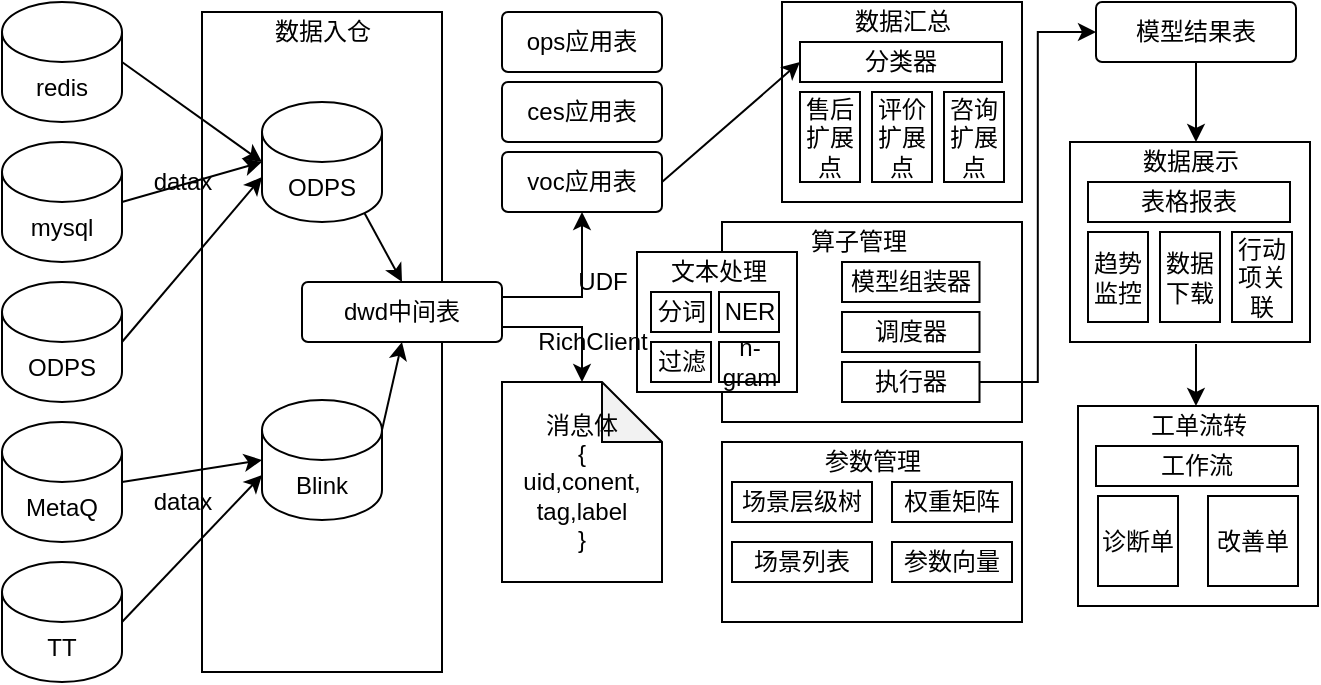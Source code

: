 <mxfile version="16.5.6" type="github">
  <diagram id="LrDT-2fnjlLrGnoS8Kym" name="Page-1">
    <mxGraphModel dx="903" dy="570" grid="1" gridSize="10" guides="1" tooltips="1" connect="1" arrows="1" fold="1" page="1" pageScale="1" pageWidth="826" pageHeight="1169" math="0" shadow="0">
      <root>
        <mxCell id="0" />
        <mxCell id="1" parent="0" />
        <mxCell id="NIo4wRNYglLKpnFKmgiN-8" value="" style="verticalLabelPosition=bottom;verticalAlign=top;html=1;shape=mxgraph.basic.rect;fillColor2=none;strokeWidth=1;size=20;indent=5;" vertex="1" parent="1">
          <mxGeometry x="200" y="125" width="120" height="330" as="geometry" />
        </mxCell>
        <mxCell id="NIo4wRNYglLKpnFKmgiN-1" value="redis" style="shape=cylinder3;whiteSpace=wrap;html=1;boundedLbl=1;backgroundOutline=1;size=15;" vertex="1" parent="1">
          <mxGeometry x="100" y="120" width="60" height="60" as="geometry" />
        </mxCell>
        <mxCell id="NIo4wRNYglLKpnFKmgiN-2" value="mysql" style="shape=cylinder3;whiteSpace=wrap;html=1;boundedLbl=1;backgroundOutline=1;size=15;" vertex="1" parent="1">
          <mxGeometry x="100" y="190" width="60" height="60" as="geometry" />
        </mxCell>
        <mxCell id="NIo4wRNYglLKpnFKmgiN-3" value="ODPS" style="shape=cylinder3;whiteSpace=wrap;html=1;boundedLbl=1;backgroundOutline=1;size=15;" vertex="1" parent="1">
          <mxGeometry x="100" y="260" width="60" height="60" as="geometry" />
        </mxCell>
        <mxCell id="NIo4wRNYglLKpnFKmgiN-4" value="MetaQ" style="shape=cylinder3;whiteSpace=wrap;html=1;boundedLbl=1;backgroundOutline=1;size=15;" vertex="1" parent="1">
          <mxGeometry x="100" y="330" width="60" height="60" as="geometry" />
        </mxCell>
        <mxCell id="NIo4wRNYglLKpnFKmgiN-5" value="TT" style="shape=cylinder3;whiteSpace=wrap;html=1;boundedLbl=1;backgroundOutline=1;size=15;" vertex="1" parent="1">
          <mxGeometry x="100" y="400" width="60" height="60" as="geometry" />
        </mxCell>
        <mxCell id="NIo4wRNYglLKpnFKmgiN-6" value="ODPS" style="shape=cylinder3;whiteSpace=wrap;html=1;boundedLbl=1;backgroundOutline=1;size=15;" vertex="1" parent="1">
          <mxGeometry x="230" y="170" width="60" height="60" as="geometry" />
        </mxCell>
        <mxCell id="NIo4wRNYglLKpnFKmgiN-7" value="Blink" style="shape=cylinder3;whiteSpace=wrap;html=1;boundedLbl=1;backgroundOutline=1;size=15;" vertex="1" parent="1">
          <mxGeometry x="230" y="319" width="60" height="60" as="geometry" />
        </mxCell>
        <mxCell id="NIo4wRNYglLKpnFKmgiN-9" value="数据入仓" style="text;html=1;align=center;verticalAlign=middle;resizable=0;points=[];autosize=1;strokeColor=none;fillColor=none;" vertex="1" parent="1">
          <mxGeometry x="230" y="125" width="60" height="20" as="geometry" />
        </mxCell>
        <mxCell id="NIo4wRNYglLKpnFKmgiN-10" value="" style="endArrow=classic;html=1;rounded=0;exitX=1;exitY=0.5;exitDx=0;exitDy=0;exitPerimeter=0;entryX=0;entryY=0.5;entryDx=0;entryDy=0;entryPerimeter=0;" edge="1" parent="1" source="NIo4wRNYglLKpnFKmgiN-1" target="NIo4wRNYglLKpnFKmgiN-6">
          <mxGeometry width="50" height="50" relative="1" as="geometry">
            <mxPoint x="390" y="320" as="sourcePoint" />
            <mxPoint x="440" y="270" as="targetPoint" />
          </mxGeometry>
        </mxCell>
        <mxCell id="NIo4wRNYglLKpnFKmgiN-11" value="" style="endArrow=classic;html=1;rounded=0;exitX=1;exitY=0.5;exitDx=0;exitDy=0;exitPerimeter=0;entryX=0;entryY=0.5;entryDx=0;entryDy=0;entryPerimeter=0;" edge="1" parent="1" source="NIo4wRNYglLKpnFKmgiN-2" target="NIo4wRNYglLKpnFKmgiN-6">
          <mxGeometry width="50" height="50" relative="1" as="geometry">
            <mxPoint x="170" y="160" as="sourcePoint" />
            <mxPoint x="240" y="230" as="targetPoint" />
          </mxGeometry>
        </mxCell>
        <mxCell id="NIo4wRNYglLKpnFKmgiN-12" value="" style="endArrow=classic;html=1;rounded=0;exitX=1;exitY=0.5;exitDx=0;exitDy=0;exitPerimeter=0;entryX=0;entryY=0;entryDx=0;entryDy=37.5;entryPerimeter=0;" edge="1" parent="1" source="NIo4wRNYglLKpnFKmgiN-3" target="NIo4wRNYglLKpnFKmgiN-6">
          <mxGeometry width="50" height="50" relative="1" as="geometry">
            <mxPoint x="170" y="230" as="sourcePoint" />
            <mxPoint x="240" y="230" as="targetPoint" />
          </mxGeometry>
        </mxCell>
        <mxCell id="NIo4wRNYglLKpnFKmgiN-13" value="" style="endArrow=classic;html=1;rounded=0;exitX=1;exitY=0.5;exitDx=0;exitDy=0;exitPerimeter=0;entryX=0;entryY=0.5;entryDx=0;entryDy=0;entryPerimeter=0;" edge="1" parent="1" source="NIo4wRNYglLKpnFKmgiN-4" target="NIo4wRNYglLKpnFKmgiN-7">
          <mxGeometry width="50" height="50" relative="1" as="geometry">
            <mxPoint x="170" y="300" as="sourcePoint" />
            <mxPoint x="240" y="237.5" as="targetPoint" />
          </mxGeometry>
        </mxCell>
        <mxCell id="NIo4wRNYglLKpnFKmgiN-14" value="" style="endArrow=classic;html=1;rounded=0;exitX=1;exitY=0.5;exitDx=0;exitDy=0;exitPerimeter=0;entryX=0;entryY=0;entryDx=0;entryDy=37.5;entryPerimeter=0;" edge="1" parent="1" source="NIo4wRNYglLKpnFKmgiN-5" target="NIo4wRNYglLKpnFKmgiN-7">
          <mxGeometry width="50" height="50" relative="1" as="geometry">
            <mxPoint x="170" y="370" as="sourcePoint" />
            <mxPoint x="240" y="340" as="targetPoint" />
          </mxGeometry>
        </mxCell>
        <mxCell id="NIo4wRNYglLKpnFKmgiN-15" value="datax" style="text;html=1;align=center;verticalAlign=middle;resizable=0;points=[];autosize=1;strokeColor=none;fillColor=none;" vertex="1" parent="1">
          <mxGeometry x="170" y="200" width="40" height="20" as="geometry" />
        </mxCell>
        <mxCell id="NIo4wRNYglLKpnFKmgiN-17" value="datax" style="text;html=1;align=center;verticalAlign=middle;resizable=0;points=[];autosize=1;strokeColor=none;fillColor=none;" vertex="1" parent="1">
          <mxGeometry x="170" y="360" width="40" height="20" as="geometry" />
        </mxCell>
        <mxCell id="NIo4wRNYglLKpnFKmgiN-18" value="dwd中间表" style="rounded=1;arcSize=10;whiteSpace=wrap;html=1;align=center;" vertex="1" parent="1">
          <mxGeometry x="250" y="260" width="100" height="30" as="geometry" />
        </mxCell>
        <mxCell id="NIo4wRNYglLKpnFKmgiN-19" value="" style="endArrow=classic;html=1;rounded=0;exitX=0.855;exitY=1;exitDx=0;exitDy=-4.35;exitPerimeter=0;entryX=0.5;entryY=0;entryDx=0;entryDy=0;" edge="1" parent="1" source="NIo4wRNYglLKpnFKmgiN-6" target="NIo4wRNYglLKpnFKmgiN-18">
          <mxGeometry width="50" height="50" relative="1" as="geometry">
            <mxPoint x="170" y="300" as="sourcePoint" />
            <mxPoint x="240" y="217.5" as="targetPoint" />
          </mxGeometry>
        </mxCell>
        <mxCell id="NIo4wRNYglLKpnFKmgiN-20" value="" style="endArrow=classic;html=1;rounded=0;exitX=1;exitY=0;exitDx=0;exitDy=15;exitPerimeter=0;entryX=0.5;entryY=1;entryDx=0;entryDy=0;" edge="1" parent="1" source="NIo4wRNYglLKpnFKmgiN-7" target="NIo4wRNYglLKpnFKmgiN-18">
          <mxGeometry width="50" height="50" relative="1" as="geometry">
            <mxPoint x="291.3" y="235.65" as="sourcePoint" />
            <mxPoint x="310" y="270" as="targetPoint" />
          </mxGeometry>
        </mxCell>
        <mxCell id="NIo4wRNYglLKpnFKmgiN-21" value="ops应用表" style="rounded=1;arcSize=10;whiteSpace=wrap;html=1;align=center;" vertex="1" parent="1">
          <mxGeometry x="350" y="125" width="80" height="30" as="geometry" />
        </mxCell>
        <mxCell id="NIo4wRNYglLKpnFKmgiN-22" value="ces应用表" style="rounded=1;arcSize=10;whiteSpace=wrap;html=1;align=center;" vertex="1" parent="1">
          <mxGeometry x="350" y="160" width="80" height="30" as="geometry" />
        </mxCell>
        <mxCell id="NIo4wRNYglLKpnFKmgiN-23" value="voc应用表" style="rounded=1;arcSize=10;whiteSpace=wrap;html=1;align=center;" vertex="1" parent="1">
          <mxGeometry x="350" y="195" width="80" height="30" as="geometry" />
        </mxCell>
        <mxCell id="NIo4wRNYglLKpnFKmgiN-24" value="" style="endArrow=classic;html=1;rounded=0;exitX=1;exitY=0.25;exitDx=0;exitDy=0;entryX=0.5;entryY=1;entryDx=0;entryDy=0;edgeStyle=orthogonalEdgeStyle;" edge="1" parent="1" source="NIo4wRNYglLKpnFKmgiN-18" target="NIo4wRNYglLKpnFKmgiN-23">
          <mxGeometry width="50" height="50" relative="1" as="geometry">
            <mxPoint x="390" y="320" as="sourcePoint" />
            <mxPoint x="440" y="270" as="targetPoint" />
          </mxGeometry>
        </mxCell>
        <mxCell id="NIo4wRNYglLKpnFKmgiN-25" value="" style="endArrow=classic;html=1;rounded=0;exitX=1;exitY=0.75;exitDx=0;exitDy=0;entryX=0.5;entryY=0;entryDx=0;entryDy=0;edgeStyle=orthogonalEdgeStyle;entryPerimeter=0;" edge="1" parent="1" source="NIo4wRNYglLKpnFKmgiN-18" target="NIo4wRNYglLKpnFKmgiN-26">
          <mxGeometry width="50" height="50" relative="1" as="geometry">
            <mxPoint x="360" y="277.5" as="sourcePoint" />
            <mxPoint x="400" y="235" as="targetPoint" />
          </mxGeometry>
        </mxCell>
        <mxCell id="NIo4wRNYglLKpnFKmgiN-26" value="消息体&lt;br&gt;{&lt;br&gt;uid,conent,&lt;br&gt;tag,label&lt;br&gt;}" style="shape=note;whiteSpace=wrap;html=1;backgroundOutline=1;darkOpacity=0.05;" vertex="1" parent="1">
          <mxGeometry x="350" y="310" width="80" height="100" as="geometry" />
        </mxCell>
        <mxCell id="NIo4wRNYglLKpnFKmgiN-29" value="" style="group" vertex="1" connectable="0" parent="1">
          <mxGeometry x="490" y="120" width="120" height="100" as="geometry" />
        </mxCell>
        <mxCell id="NIo4wRNYglLKpnFKmgiN-27" value="" style="verticalLabelPosition=bottom;verticalAlign=top;html=1;shape=mxgraph.basic.rect;fillColor2=none;strokeWidth=1;size=20;indent=5;" vertex="1" parent="NIo4wRNYglLKpnFKmgiN-29">
          <mxGeometry width="120" height="100" as="geometry" />
        </mxCell>
        <mxCell id="NIo4wRNYglLKpnFKmgiN-28" value="数据汇总" style="text;html=1;align=center;verticalAlign=middle;resizable=0;points=[];autosize=1;strokeColor=none;fillColor=none;" vertex="1" parent="NIo4wRNYglLKpnFKmgiN-29">
          <mxGeometry x="30" width="60" height="20" as="geometry" />
        </mxCell>
        <mxCell id="NIo4wRNYglLKpnFKmgiN-36" value="分类器" style="rounded=0;whiteSpace=wrap;html=1;" vertex="1" parent="NIo4wRNYglLKpnFKmgiN-29">
          <mxGeometry x="9" y="20" width="101" height="20" as="geometry" />
        </mxCell>
        <mxCell id="NIo4wRNYglLKpnFKmgiN-37" value="售后扩展点" style="rounded=0;whiteSpace=wrap;html=1;" vertex="1" parent="NIo4wRNYglLKpnFKmgiN-29">
          <mxGeometry x="9" y="45" width="30" height="45" as="geometry" />
        </mxCell>
        <mxCell id="NIo4wRNYglLKpnFKmgiN-38" value="评价扩展点" style="rounded=0;whiteSpace=wrap;html=1;" vertex="1" parent="NIo4wRNYglLKpnFKmgiN-29">
          <mxGeometry x="45" y="45" width="30" height="45" as="geometry" />
        </mxCell>
        <mxCell id="NIo4wRNYglLKpnFKmgiN-39" value="咨询扩展点" style="rounded=0;whiteSpace=wrap;html=1;" vertex="1" parent="NIo4wRNYglLKpnFKmgiN-29">
          <mxGeometry x="81" y="45" width="30" height="45" as="geometry" />
        </mxCell>
        <mxCell id="NIo4wRNYglLKpnFKmgiN-30" value="" style="group" vertex="1" connectable="0" parent="1">
          <mxGeometry x="490" y="340" width="120" height="100" as="geometry" />
        </mxCell>
        <mxCell id="NIo4wRNYglLKpnFKmgiN-31" value="" style="verticalLabelPosition=bottom;verticalAlign=top;html=1;shape=mxgraph.basic.rect;fillColor2=none;strokeWidth=1;size=20;indent=5;" vertex="1" parent="NIo4wRNYglLKpnFKmgiN-30">
          <mxGeometry x="-30" width="150" height="90" as="geometry" />
        </mxCell>
        <mxCell id="NIo4wRNYglLKpnFKmgiN-32" value="参数管理" style="text;html=1;align=center;verticalAlign=middle;resizable=0;points=[];autosize=1;strokeColor=none;fillColor=none;" vertex="1" parent="NIo4wRNYglLKpnFKmgiN-30">
          <mxGeometry x="15" width="60" height="20" as="geometry" />
        </mxCell>
        <mxCell id="NIo4wRNYglLKpnFKmgiN-53" value="场景层级树" style="rounded=0;whiteSpace=wrap;html=1;" vertex="1" parent="NIo4wRNYglLKpnFKmgiN-30">
          <mxGeometry x="-25" y="20" width="70" height="20" as="geometry" />
        </mxCell>
        <mxCell id="NIo4wRNYglLKpnFKmgiN-54" value="场景列表" style="rounded=0;whiteSpace=wrap;html=1;" vertex="1" parent="NIo4wRNYglLKpnFKmgiN-30">
          <mxGeometry x="-25" y="50" width="70" height="20" as="geometry" />
        </mxCell>
        <mxCell id="NIo4wRNYglLKpnFKmgiN-55" value="权重矩阵" style="rounded=0;whiteSpace=wrap;html=1;" vertex="1" parent="NIo4wRNYglLKpnFKmgiN-30">
          <mxGeometry x="55" y="20" width="60" height="20" as="geometry" />
        </mxCell>
        <mxCell id="NIo4wRNYglLKpnFKmgiN-56" value="参数向量" style="rounded=0;whiteSpace=wrap;html=1;" vertex="1" parent="NIo4wRNYglLKpnFKmgiN-30">
          <mxGeometry x="55" y="50" width="60" height="20" as="geometry" />
        </mxCell>
        <mxCell id="NIo4wRNYglLKpnFKmgiN-33" value="" style="group" vertex="1" connectable="0" parent="1">
          <mxGeometry x="460" y="230" width="150" height="100" as="geometry" />
        </mxCell>
        <mxCell id="NIo4wRNYglLKpnFKmgiN-34" value="" style="verticalLabelPosition=bottom;verticalAlign=top;html=1;shape=mxgraph.basic.rect;fillColor2=none;strokeWidth=1;size=20;indent=5;" vertex="1" parent="NIo4wRNYglLKpnFKmgiN-33">
          <mxGeometry width="150" height="100" as="geometry" />
        </mxCell>
        <mxCell id="NIo4wRNYglLKpnFKmgiN-35" value="算子管理" style="text;html=1;align=center;verticalAlign=middle;resizable=0;points=[];autosize=1;strokeColor=none;fillColor=none;" vertex="1" parent="NIo4wRNYglLKpnFKmgiN-33">
          <mxGeometry x="37.5" width="60" height="20" as="geometry" />
        </mxCell>
        <mxCell id="NIo4wRNYglLKpnFKmgiN-41" value="" style="group" vertex="1" connectable="0" parent="NIo4wRNYglLKpnFKmgiN-33">
          <mxGeometry x="-42.5" y="15" width="80" height="70" as="geometry" />
        </mxCell>
        <mxCell id="NIo4wRNYglLKpnFKmgiN-42" value="" style="verticalLabelPosition=bottom;verticalAlign=top;html=1;shape=mxgraph.basic.rect;fillColor2=none;strokeWidth=1;size=20;indent=5;" vertex="1" parent="NIo4wRNYglLKpnFKmgiN-41">
          <mxGeometry width="80" height="70" as="geometry" />
        </mxCell>
        <mxCell id="NIo4wRNYglLKpnFKmgiN-43" value="文本处理" style="text;html=1;align=center;verticalAlign=middle;resizable=0;points=[];autosize=1;strokeColor=none;fillColor=none;" vertex="1" parent="NIo4wRNYglLKpnFKmgiN-41">
          <mxGeometry x="10" width="60" height="20" as="geometry" />
        </mxCell>
        <mxCell id="NIo4wRNYglLKpnFKmgiN-44" value="分词" style="rounded=0;whiteSpace=wrap;html=1;" vertex="1" parent="NIo4wRNYglLKpnFKmgiN-41">
          <mxGeometry x="7" y="20" width="30" height="20" as="geometry" />
        </mxCell>
        <mxCell id="NIo4wRNYglLKpnFKmgiN-45" value="NER" style="rounded=0;whiteSpace=wrap;html=1;" vertex="1" parent="NIo4wRNYglLKpnFKmgiN-41">
          <mxGeometry x="41" y="20" width="30" height="20" as="geometry" />
        </mxCell>
        <mxCell id="NIo4wRNYglLKpnFKmgiN-46" value="过滤" style="rounded=0;whiteSpace=wrap;html=1;" vertex="1" parent="NIo4wRNYglLKpnFKmgiN-41">
          <mxGeometry x="7" y="45" width="30" height="20" as="geometry" />
        </mxCell>
        <mxCell id="NIo4wRNYglLKpnFKmgiN-47" value="n-gram" style="rounded=0;whiteSpace=wrap;html=1;" vertex="1" parent="NIo4wRNYglLKpnFKmgiN-41">
          <mxGeometry x="41" y="45" width="30" height="20" as="geometry" />
        </mxCell>
        <mxCell id="NIo4wRNYglLKpnFKmgiN-50" value="模型组装器" style="rounded=0;whiteSpace=wrap;html=1;" vertex="1" parent="NIo4wRNYglLKpnFKmgiN-33">
          <mxGeometry x="60" y="20" width="68.75" height="20" as="geometry" />
        </mxCell>
        <mxCell id="NIo4wRNYglLKpnFKmgiN-51" value="调度器" style="rounded=0;whiteSpace=wrap;html=1;" vertex="1" parent="NIo4wRNYglLKpnFKmgiN-33">
          <mxGeometry x="60" y="45" width="68.75" height="20" as="geometry" />
        </mxCell>
        <mxCell id="NIo4wRNYglLKpnFKmgiN-52" value="执行器" style="rounded=0;whiteSpace=wrap;html=1;" vertex="1" parent="NIo4wRNYglLKpnFKmgiN-33">
          <mxGeometry x="60" y="70" width="68.75" height="20" as="geometry" />
        </mxCell>
        <mxCell id="NIo4wRNYglLKpnFKmgiN-40" value="" style="endArrow=classic;html=1;rounded=0;exitX=1;exitY=0.5;exitDx=0;exitDy=0;entryX=0;entryY=0.5;entryDx=0;entryDy=0;" edge="1" parent="1" source="NIo4wRNYglLKpnFKmgiN-23" target="NIo4wRNYglLKpnFKmgiN-36">
          <mxGeometry width="50" height="50" relative="1" as="geometry">
            <mxPoint x="291.3" y="235.65" as="sourcePoint" />
            <mxPoint x="310" y="270" as="targetPoint" />
          </mxGeometry>
        </mxCell>
        <mxCell id="NIo4wRNYglLKpnFKmgiN-48" value="UDF" style="text;html=1;align=center;verticalAlign=middle;resizable=0;points=[];autosize=1;strokeColor=none;fillColor=none;" vertex="1" parent="1">
          <mxGeometry x="380" y="250" width="40" height="20" as="geometry" />
        </mxCell>
        <mxCell id="NIo4wRNYglLKpnFKmgiN-49" value="RichClient" style="text;html=1;align=center;verticalAlign=middle;resizable=0;points=[];autosize=1;strokeColor=none;fillColor=none;" vertex="1" parent="1">
          <mxGeometry x="360" y="280" width="70" height="20" as="geometry" />
        </mxCell>
        <mxCell id="NIo4wRNYglLKpnFKmgiN-57" value="模型结果表" style="rounded=1;arcSize=10;whiteSpace=wrap;html=1;align=center;" vertex="1" parent="1">
          <mxGeometry x="647" y="120" width="100" height="30" as="geometry" />
        </mxCell>
        <mxCell id="NIo4wRNYglLKpnFKmgiN-58" value="" style="endArrow=classic;html=1;rounded=0;exitX=1;exitY=0.5;exitDx=0;exitDy=0;entryX=0;entryY=0.5;entryDx=0;entryDy=0;edgeStyle=orthogonalEdgeStyle;" edge="1" parent="1" source="NIo4wRNYglLKpnFKmgiN-52" target="NIo4wRNYglLKpnFKmgiN-57">
          <mxGeometry width="50" height="50" relative="1" as="geometry">
            <mxPoint x="300" y="344" as="sourcePoint" />
            <mxPoint x="310" y="300" as="targetPoint" />
          </mxGeometry>
        </mxCell>
        <mxCell id="NIo4wRNYglLKpnFKmgiN-59" value="" style="group" vertex="1" connectable="0" parent="1">
          <mxGeometry x="634" y="190" width="120" height="100" as="geometry" />
        </mxCell>
        <mxCell id="NIo4wRNYglLKpnFKmgiN-60" value="" style="verticalLabelPosition=bottom;verticalAlign=top;html=1;shape=mxgraph.basic.rect;fillColor2=none;strokeWidth=1;size=20;indent=5;" vertex="1" parent="NIo4wRNYglLKpnFKmgiN-59">
          <mxGeometry width="120" height="100" as="geometry" />
        </mxCell>
        <mxCell id="NIo4wRNYglLKpnFKmgiN-61" value="数据展示" style="text;html=1;align=center;verticalAlign=middle;resizable=0;points=[];autosize=1;strokeColor=none;fillColor=none;" vertex="1" parent="NIo4wRNYglLKpnFKmgiN-59">
          <mxGeometry x="30" width="60" height="20" as="geometry" />
        </mxCell>
        <mxCell id="NIo4wRNYglLKpnFKmgiN-62" value="表格报表" style="rounded=0;whiteSpace=wrap;html=1;" vertex="1" parent="NIo4wRNYglLKpnFKmgiN-59">
          <mxGeometry x="9" y="20" width="101" height="20" as="geometry" />
        </mxCell>
        <mxCell id="NIo4wRNYglLKpnFKmgiN-63" value="趋势监控" style="rounded=0;whiteSpace=wrap;html=1;" vertex="1" parent="NIo4wRNYglLKpnFKmgiN-59">
          <mxGeometry x="9" y="45" width="30" height="45" as="geometry" />
        </mxCell>
        <mxCell id="NIo4wRNYglLKpnFKmgiN-64" value="数据下载" style="rounded=0;whiteSpace=wrap;html=1;" vertex="1" parent="NIo4wRNYglLKpnFKmgiN-59">
          <mxGeometry x="45" y="45" width="30" height="45" as="geometry" />
        </mxCell>
        <mxCell id="NIo4wRNYglLKpnFKmgiN-65" value="行动项关联" style="rounded=0;whiteSpace=wrap;html=1;" vertex="1" parent="NIo4wRNYglLKpnFKmgiN-59">
          <mxGeometry x="81" y="45" width="30" height="45" as="geometry" />
        </mxCell>
        <mxCell id="NIo4wRNYglLKpnFKmgiN-66" value="" style="endArrow=classic;html=1;rounded=0;exitX=0.5;exitY=1;exitDx=0;exitDy=0;entryX=0.55;entryY=0;entryDx=0;entryDy=0;entryPerimeter=0;" edge="1" parent="1" source="NIo4wRNYglLKpnFKmgiN-57" target="NIo4wRNYglLKpnFKmgiN-61">
          <mxGeometry width="50" height="50" relative="1" as="geometry">
            <mxPoint x="598.75" y="320" as="sourcePoint" />
            <mxPoint x="650" y="325" as="targetPoint" />
          </mxGeometry>
        </mxCell>
        <mxCell id="NIo4wRNYglLKpnFKmgiN-67" value="" style="group" vertex="1" connectable="0" parent="1">
          <mxGeometry x="638" y="322" width="120" height="100" as="geometry" />
        </mxCell>
        <mxCell id="NIo4wRNYglLKpnFKmgiN-68" value="" style="verticalLabelPosition=bottom;verticalAlign=top;html=1;shape=mxgraph.basic.rect;fillColor2=none;strokeWidth=1;size=20;indent=5;" vertex="1" parent="NIo4wRNYglLKpnFKmgiN-67">
          <mxGeometry width="120" height="100" as="geometry" />
        </mxCell>
        <mxCell id="NIo4wRNYglLKpnFKmgiN-69" value="工单流转" style="text;html=1;align=center;verticalAlign=middle;resizable=0;points=[];autosize=1;strokeColor=none;fillColor=none;" vertex="1" parent="NIo4wRNYglLKpnFKmgiN-67">
          <mxGeometry x="30" width="60" height="20" as="geometry" />
        </mxCell>
        <mxCell id="NIo4wRNYglLKpnFKmgiN-70" value="工作流" style="rounded=0;whiteSpace=wrap;html=1;" vertex="1" parent="NIo4wRNYglLKpnFKmgiN-67">
          <mxGeometry x="9" y="20" width="101" height="20" as="geometry" />
        </mxCell>
        <mxCell id="NIo4wRNYglLKpnFKmgiN-71" value="诊断单" style="rounded=0;whiteSpace=wrap;html=1;" vertex="1" parent="NIo4wRNYglLKpnFKmgiN-67">
          <mxGeometry x="10" y="45" width="40" height="45" as="geometry" />
        </mxCell>
        <mxCell id="NIo4wRNYglLKpnFKmgiN-72" value="改善单" style="rounded=0;whiteSpace=wrap;html=1;" vertex="1" parent="NIo4wRNYglLKpnFKmgiN-67">
          <mxGeometry x="65" y="45" width="45" height="45" as="geometry" />
        </mxCell>
        <mxCell id="NIo4wRNYglLKpnFKmgiN-74" value="" style="endArrow=classic;html=1;rounded=0;exitX=0.525;exitY=1.01;exitDx=0;exitDy=0;entryX=0.483;entryY=0;entryDx=0;entryDy=0;entryPerimeter=0;exitPerimeter=0;" edge="1" parent="1" source="NIo4wRNYglLKpnFKmgiN-60" target="NIo4wRNYglLKpnFKmgiN-69">
          <mxGeometry width="50" height="50" relative="1" as="geometry">
            <mxPoint x="707" y="160" as="sourcePoint" />
            <mxPoint x="707" y="200" as="targetPoint" />
          </mxGeometry>
        </mxCell>
      </root>
    </mxGraphModel>
  </diagram>
</mxfile>
